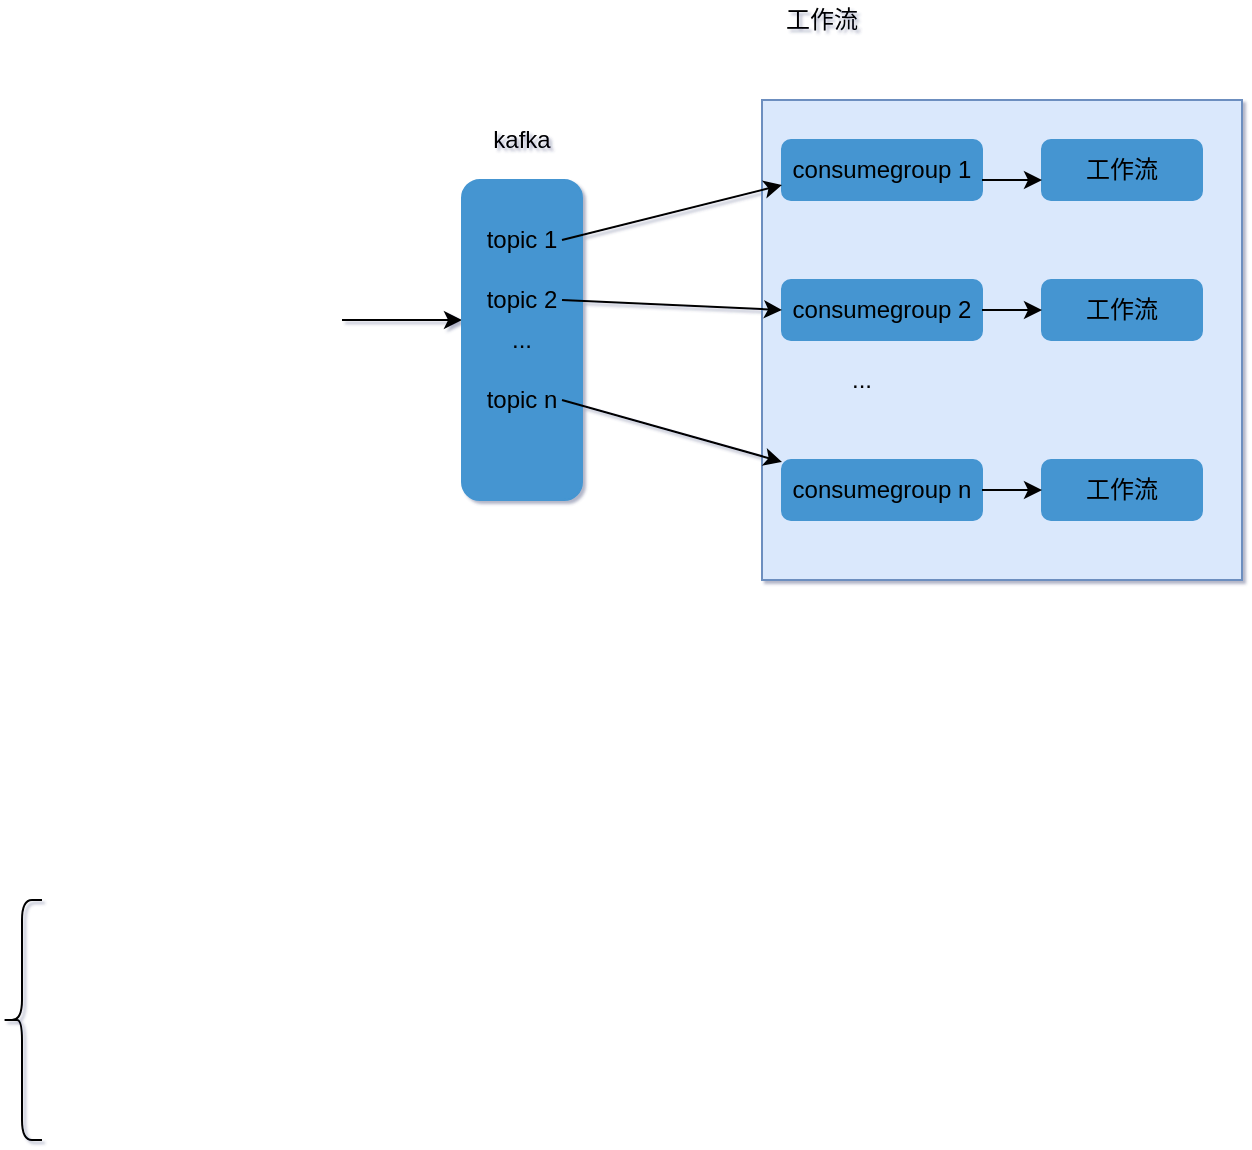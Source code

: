 <mxfile version="15.2.9" type="github">
  <diagram id="vLU0rWEBy6xxVMW2xJFH" name="Page-1">
    <mxGraphModel dx="2013" dy="707" grid="1" gridSize="10" guides="0" tooltips="1" connect="1" arrows="1" fold="1" page="1" pageScale="1" pageWidth="827" pageHeight="1169" background="#ffffff" math="0" shadow="1">
      <root>
        <mxCell id="0" />
        <mxCell id="1" parent="0" />
        <mxCell id="Qc7Q6d7yQ2ZTlaixi_YU-3" value="" style="endArrow=classic;html=1;" edge="1" parent="1">
          <mxGeometry width="50" height="50" relative="1" as="geometry">
            <mxPoint x="40" y="320" as="sourcePoint" />
            <mxPoint x="100" y="320" as="targetPoint" />
          </mxGeometry>
        </mxCell>
        <mxCell id="Qc7Q6d7yQ2ZTlaixi_YU-7" value="" style="shape=curlyBracket;whiteSpace=wrap;html=1;rounded=1;gradientColor=#99004D;" vertex="1" parent="1">
          <mxGeometry x="-130" y="610" width="20" height="120" as="geometry" />
        </mxCell>
        <mxCell id="Qc7Q6d7yQ2ZTlaixi_YU-9" value="" style="group" vertex="1" connectable="0" parent="1">
          <mxGeometry x="100" y="220" width="60" height="190" as="geometry" />
        </mxCell>
        <mxCell id="Qc7Q6d7yQ2ZTlaixi_YU-15" value="" style="group" vertex="1" connectable="0" parent="Qc7Q6d7yQ2ZTlaixi_YU-9">
          <mxGeometry width="60" height="190" as="geometry" />
        </mxCell>
        <mxCell id="Qc7Q6d7yQ2ZTlaixi_YU-21" value="&amp;nbsp;..." style="text;html=1;strokeColor=none;fillColor=none;align=center;verticalAlign=middle;whiteSpace=wrap;rounded=0;" vertex="1" parent="Qc7Q6d7yQ2ZTlaixi_YU-15">
          <mxGeometry x="10" y="100" width="40" height="20" as="geometry" />
        </mxCell>
        <mxCell id="Qc7Q6d7yQ2ZTlaixi_YU-24" value="" style="group" vertex="1" connectable="0" parent="Qc7Q6d7yQ2ZTlaixi_YU-15">
          <mxGeometry width="60" height="190" as="geometry" />
        </mxCell>
        <mxCell id="Qc7Q6d7yQ2ZTlaixi_YU-27" value="" style="group" vertex="1" connectable="0" parent="Qc7Q6d7yQ2ZTlaixi_YU-24">
          <mxGeometry width="60" height="190" as="geometry" />
        </mxCell>
        <mxCell id="Qc7Q6d7yQ2ZTlaixi_YU-4" value="" style="rounded=1;whiteSpace=wrap;html=1;fillColor=#4495d1;strokeColor=#4495D1;" vertex="1" parent="Qc7Q6d7yQ2ZTlaixi_YU-27">
          <mxGeometry y="30" width="60" height="160" as="geometry" />
        </mxCell>
        <mxCell id="Qc7Q6d7yQ2ZTlaixi_YU-8" value="kafka" style="text;html=1;strokeColor=none;fillColor=none;align=center;verticalAlign=middle;whiteSpace=wrap;rounded=0;" vertex="1" parent="Qc7Q6d7yQ2ZTlaixi_YU-27">
          <mxGeometry x="10" width="40" height="20" as="geometry" />
        </mxCell>
        <mxCell id="Qc7Q6d7yQ2ZTlaixi_YU-10" value="topic 1" style="text;html=1;strokeColor=none;fillColor=none;align=center;verticalAlign=middle;whiteSpace=wrap;rounded=0;" vertex="1" parent="Qc7Q6d7yQ2ZTlaixi_YU-27">
          <mxGeometry x="10" y="50" width="40" height="20" as="geometry" />
        </mxCell>
        <mxCell id="Qc7Q6d7yQ2ZTlaixi_YU-11" value="topic 2" style="text;html=1;strokeColor=none;fillColor=none;align=center;verticalAlign=middle;whiteSpace=wrap;rounded=0;" vertex="1" parent="Qc7Q6d7yQ2ZTlaixi_YU-27">
          <mxGeometry x="10" y="80" width="40" height="20" as="geometry" />
        </mxCell>
        <mxCell id="Qc7Q6d7yQ2ZTlaixi_YU-14" value="topic n" style="text;html=1;strokeColor=none;fillColor=none;align=center;verticalAlign=middle;whiteSpace=wrap;rounded=0;" vertex="1" parent="Qc7Q6d7yQ2ZTlaixi_YU-27">
          <mxGeometry x="10" y="130" width="40" height="20" as="geometry" />
        </mxCell>
        <mxCell id="Qc7Q6d7yQ2ZTlaixi_YU-26" value="..." style="text;html=1;strokeColor=none;fillColor=none;align=center;verticalAlign=middle;whiteSpace=wrap;rounded=0;" vertex="1" parent="Qc7Q6d7yQ2ZTlaixi_YU-27">
          <mxGeometry x="10" y="100" width="40" height="20" as="geometry" />
        </mxCell>
        <mxCell id="Qc7Q6d7yQ2ZTlaixi_YU-29" value="" style="whiteSpace=wrap;html=1;aspect=fixed;fillColor=#dae8fc;strokeColor=#6c8ebf;" vertex="1" parent="1">
          <mxGeometry x="250" y="210" width="240" height="240" as="geometry" />
        </mxCell>
        <mxCell id="Qc7Q6d7yQ2ZTlaixi_YU-30" value="工作流&lt;br&gt;" style="text;html=1;strokeColor=none;fillColor=none;align=center;verticalAlign=middle;whiteSpace=wrap;rounded=0;" vertex="1" parent="1">
          <mxGeometry x="260" y="160" width="40" height="20" as="geometry" />
        </mxCell>
        <mxCell id="Qc7Q6d7yQ2ZTlaixi_YU-31" value="consumegroup 1" style="rounded=1;whiteSpace=wrap;html=1;strokeColor=#4495D1;fillColor=#4495D1;" vertex="1" parent="1">
          <mxGeometry x="260" y="230" width="100" height="30" as="geometry" />
        </mxCell>
        <mxCell id="Qc7Q6d7yQ2ZTlaixi_YU-33" value="consumegroup 2" style="rounded=1;whiteSpace=wrap;html=1;strokeColor=#4495D1;fillColor=#4495D1;" vertex="1" parent="1">
          <mxGeometry x="260" y="300" width="100" height="30" as="geometry" />
        </mxCell>
        <mxCell id="Qc7Q6d7yQ2ZTlaixi_YU-34" value="consumegroup n" style="rounded=1;whiteSpace=wrap;html=1;strokeColor=#4495D1;fillColor=#4495D1;" vertex="1" parent="1">
          <mxGeometry x="260" y="390" width="100" height="30" as="geometry" />
        </mxCell>
        <mxCell id="Qc7Q6d7yQ2ZTlaixi_YU-35" value="..." style="text;html=1;strokeColor=none;fillColor=none;align=center;verticalAlign=middle;whiteSpace=wrap;rounded=0;" vertex="1" parent="1">
          <mxGeometry x="280" y="340" width="40" height="20" as="geometry" />
        </mxCell>
        <mxCell id="Qc7Q6d7yQ2ZTlaixi_YU-36" value="" style="endArrow=classic;html=1;entryX=0;entryY=0.75;entryDx=0;entryDy=0;exitX=1;exitY=0.5;exitDx=0;exitDy=0;" edge="1" parent="1" source="Qc7Q6d7yQ2ZTlaixi_YU-10" target="Qc7Q6d7yQ2ZTlaixi_YU-31">
          <mxGeometry width="50" height="50" relative="1" as="geometry">
            <mxPoint x="170" y="320" as="sourcePoint" />
            <mxPoint x="220" y="270" as="targetPoint" />
          </mxGeometry>
        </mxCell>
        <mxCell id="Qc7Q6d7yQ2ZTlaixi_YU-37" value="" style="endArrow=classic;html=1;exitX=1;exitY=0.5;exitDx=0;exitDy=0;entryX=0;entryY=0.5;entryDx=0;entryDy=0;" edge="1" parent="1" source="Qc7Q6d7yQ2ZTlaixi_YU-11" target="Qc7Q6d7yQ2ZTlaixi_YU-33">
          <mxGeometry width="50" height="50" relative="1" as="geometry">
            <mxPoint x="180" y="350" as="sourcePoint" />
            <mxPoint x="230" y="300" as="targetPoint" />
          </mxGeometry>
        </mxCell>
        <mxCell id="Qc7Q6d7yQ2ZTlaixi_YU-38" value="" style="endArrow=classic;html=1;exitX=1;exitY=0.5;exitDx=0;exitDy=0;" edge="1" parent="1" source="Qc7Q6d7yQ2ZTlaixi_YU-14" target="Qc7Q6d7yQ2ZTlaixi_YU-34">
          <mxGeometry width="50" height="50" relative="1" as="geometry">
            <mxPoint x="180" y="440" as="sourcePoint" />
            <mxPoint x="230" y="390" as="targetPoint" />
          </mxGeometry>
        </mxCell>
        <mxCell id="Qc7Q6d7yQ2ZTlaixi_YU-39" value="工作流" style="rounded=1;whiteSpace=wrap;html=1;strokeColor=#4495D1;fillColor=#4495D1;" vertex="1" parent="1">
          <mxGeometry x="390" y="230" width="80" height="30" as="geometry" />
        </mxCell>
        <mxCell id="Qc7Q6d7yQ2ZTlaixi_YU-42" value="工作流" style="rounded=1;whiteSpace=wrap;html=1;strokeColor=#4495D1;fillColor=#4495D1;" vertex="1" parent="1">
          <mxGeometry x="390" y="300" width="80" height="30" as="geometry" />
        </mxCell>
        <mxCell id="Qc7Q6d7yQ2ZTlaixi_YU-45" value="工作流" style="rounded=1;whiteSpace=wrap;html=1;strokeColor=#4495D1;fillColor=#4495D1;" vertex="1" parent="1">
          <mxGeometry x="390" y="390" width="80" height="30" as="geometry" />
        </mxCell>
        <mxCell id="Qc7Q6d7yQ2ZTlaixi_YU-46" value="" style="endArrow=classic;html=1;exitX=1;exitY=0.5;exitDx=0;exitDy=0;" edge="1" parent="1" source="Qc7Q6d7yQ2ZTlaixi_YU-34">
          <mxGeometry width="50" height="50" relative="1" as="geometry">
            <mxPoint x="360" y="440" as="sourcePoint" />
            <mxPoint x="390" y="405" as="targetPoint" />
          </mxGeometry>
        </mxCell>
        <mxCell id="Qc7Q6d7yQ2ZTlaixi_YU-47" value="" style="endArrow=classic;html=1;" edge="1" parent="1" source="Qc7Q6d7yQ2ZTlaixi_YU-33">
          <mxGeometry width="50" height="50" relative="1" as="geometry">
            <mxPoint x="360" y="365" as="sourcePoint" />
            <mxPoint x="390" y="315" as="targetPoint" />
          </mxGeometry>
        </mxCell>
        <mxCell id="Qc7Q6d7yQ2ZTlaixi_YU-48" value="" style="endArrow=classic;html=1;" edge="1" parent="1">
          <mxGeometry width="50" height="50" relative="1" as="geometry">
            <mxPoint x="360" y="250" as="sourcePoint" />
            <mxPoint x="390" y="250" as="targetPoint" />
          </mxGeometry>
        </mxCell>
      </root>
    </mxGraphModel>
  </diagram>
</mxfile>
